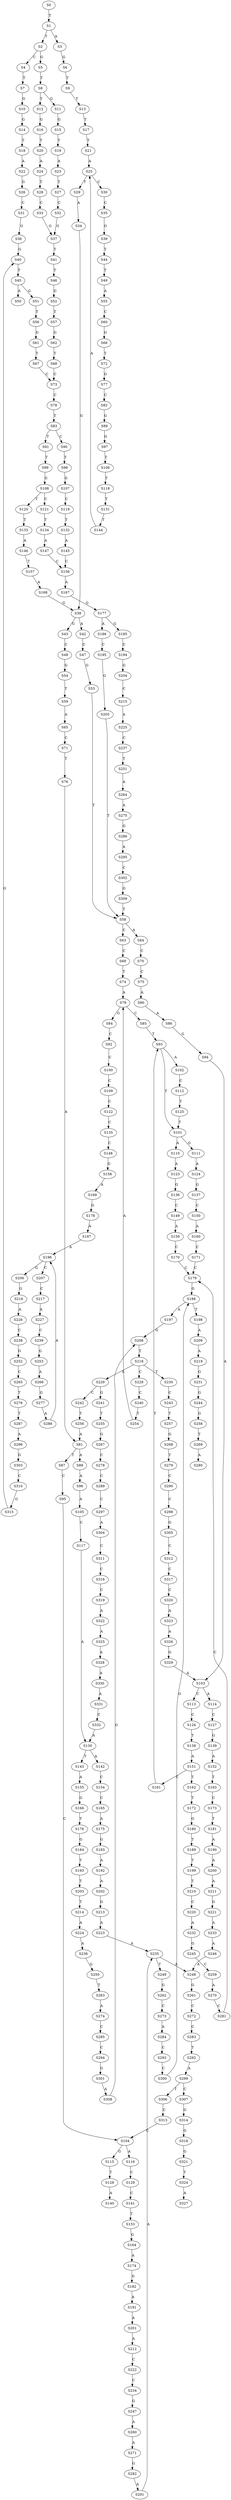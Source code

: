 strict digraph  {
	S0 -> S1 [ label = T ];
	S1 -> S2 [ label = T ];
	S1 -> S3 [ label = A ];
	S2 -> S4 [ label = C ];
	S2 -> S5 [ label = G ];
	S3 -> S6 [ label = G ];
	S4 -> S7 [ label = T ];
	S5 -> S8 [ label = T ];
	S6 -> S9 [ label = T ];
	S7 -> S10 [ label = G ];
	S8 -> S11 [ label = G ];
	S8 -> S12 [ label = T ];
	S9 -> S13 [ label = T ];
	S10 -> S14 [ label = G ];
	S11 -> S15 [ label = G ];
	S12 -> S16 [ label = G ];
	S13 -> S17 [ label = T ];
	S14 -> S18 [ label = T ];
	S15 -> S19 [ label = T ];
	S16 -> S20 [ label = T ];
	S17 -> S21 [ label = T ];
	S18 -> S22 [ label = A ];
	S19 -> S23 [ label = A ];
	S20 -> S24 [ label = A ];
	S21 -> S25 [ label = A ];
	S22 -> S26 [ label = G ];
	S23 -> S27 [ label = T ];
	S24 -> S28 [ label = T ];
	S25 -> S29 [ label = T ];
	S25 -> S30 [ label = C ];
	S26 -> S31 [ label = C ];
	S27 -> S32 [ label = C ];
	S28 -> S33 [ label = C ];
	S29 -> S34 [ label = A ];
	S30 -> S35 [ label = C ];
	S31 -> S36 [ label = G ];
	S32 -> S37 [ label = G ];
	S33 -> S37 [ label = G ];
	S34 -> S38 [ label = G ];
	S35 -> S39 [ label = G ];
	S36 -> S40 [ label = G ];
	S37 -> S41 [ label = T ];
	S38 -> S42 [ label = A ];
	S38 -> S43 [ label = G ];
	S39 -> S44 [ label = T ];
	S40 -> S45 [ label = T ];
	S41 -> S46 [ label = T ];
	S42 -> S47 [ label = C ];
	S43 -> S48 [ label = C ];
	S44 -> S49 [ label = T ];
	S45 -> S50 [ label = A ];
	S45 -> S51 [ label = G ];
	S46 -> S52 [ label = G ];
	S47 -> S53 [ label = G ];
	S48 -> S54 [ label = G ];
	S49 -> S55 [ label = A ];
	S51 -> S56 [ label = T ];
	S52 -> S57 [ label = T ];
	S53 -> S58 [ label = T ];
	S54 -> S59 [ label = T ];
	S55 -> S60 [ label = C ];
	S56 -> S61 [ label = G ];
	S57 -> S62 [ label = G ];
	S58 -> S63 [ label = C ];
	S58 -> S64 [ label = A ];
	S59 -> S65 [ label = A ];
	S60 -> S66 [ label = G ];
	S61 -> S67 [ label = T ];
	S62 -> S68 [ label = T ];
	S63 -> S69 [ label = C ];
	S64 -> S70 [ label = C ];
	S65 -> S71 [ label = C ];
	S66 -> S72 [ label = T ];
	S67 -> S73 [ label = C ];
	S68 -> S73 [ label = C ];
	S69 -> S74 [ label = T ];
	S70 -> S75 [ label = C ];
	S71 -> S76 [ label = T ];
	S72 -> S77 [ label = G ];
	S73 -> S78 [ label = C ];
	S74 -> S79 [ label = A ];
	S75 -> S80 [ label = A ];
	S76 -> S81 [ label = A ];
	S77 -> S82 [ label = C ];
	S78 -> S83 [ label = T ];
	S79 -> S84 [ label = G ];
	S79 -> S85 [ label = C ];
	S80 -> S86 [ label = A ];
	S81 -> S87 [ label = T ];
	S81 -> S88 [ label = A ];
	S82 -> S89 [ label = G ];
	S83 -> S90 [ label = C ];
	S83 -> S91 [ label = T ];
	S84 -> S92 [ label = C ];
	S85 -> S93 [ label = T ];
	S86 -> S94 [ label = G ];
	S87 -> S95 [ label = C ];
	S88 -> S96 [ label = A ];
	S89 -> S97 [ label = G ];
	S90 -> S98 [ label = T ];
	S91 -> S99 [ label = T ];
	S92 -> S100 [ label = C ];
	S93 -> S101 [ label = T ];
	S93 -> S102 [ label = A ];
	S94 -> S103 [ label = A ];
	S95 -> S104 [ label = C ];
	S96 -> S105 [ label = A ];
	S97 -> S106 [ label = T ];
	S98 -> S107 [ label = G ];
	S99 -> S108 [ label = G ];
	S100 -> S109 [ label = C ];
	S101 -> S110 [ label = A ];
	S101 -> S111 [ label = G ];
	S102 -> S112 [ label = C ];
	S103 -> S113 [ label = C ];
	S103 -> S114 [ label = A ];
	S104 -> S115 [ label = G ];
	S104 -> S116 [ label = A ];
	S105 -> S117 [ label = C ];
	S106 -> S118 [ label = T ];
	S107 -> S119 [ label = C ];
	S108 -> S120 [ label = T ];
	S108 -> S121 [ label = C ];
	S109 -> S122 [ label = C ];
	S110 -> S123 [ label = A ];
	S111 -> S124 [ label = A ];
	S112 -> S125 [ label = T ];
	S113 -> S126 [ label = C ];
	S114 -> S127 [ label = C ];
	S115 -> S128 [ label = T ];
	S116 -> S129 [ label = C ];
	S117 -> S130 [ label = A ];
	S118 -> S131 [ label = T ];
	S119 -> S132 [ label = T ];
	S120 -> S133 [ label = T ];
	S121 -> S134 [ label = T ];
	S122 -> S135 [ label = C ];
	S123 -> S136 [ label = G ];
	S124 -> S137 [ label = G ];
	S125 -> S101 [ label = T ];
	S126 -> S138 [ label = T ];
	S127 -> S139 [ label = G ];
	S128 -> S140 [ label = A ];
	S129 -> S141 [ label = C ];
	S130 -> S142 [ label = A ];
	S130 -> S143 [ label = T ];
	S131 -> S144 [ label = T ];
	S132 -> S145 [ label = A ];
	S133 -> S146 [ label = A ];
	S134 -> S147 [ label = A ];
	S135 -> S148 [ label = C ];
	S136 -> S149 [ label = C ];
	S137 -> S150 [ label = C ];
	S138 -> S151 [ label = A ];
	S139 -> S152 [ label = A ];
	S141 -> S153 [ label = T ];
	S142 -> S154 [ label = C ];
	S143 -> S155 [ label = A ];
	S144 -> S25 [ label = A ];
	S145 -> S156 [ label = C ];
	S146 -> S157 [ label = T ];
	S147 -> S156 [ label = C ];
	S148 -> S158 [ label = G ];
	S149 -> S159 [ label = A ];
	S150 -> S160 [ label = A ];
	S151 -> S161 [ label = C ];
	S151 -> S162 [ label = T ];
	S152 -> S163 [ label = T ];
	S153 -> S164 [ label = G ];
	S154 -> S165 [ label = C ];
	S155 -> S166 [ label = G ];
	S156 -> S167 [ label = A ];
	S157 -> S168 [ label = A ];
	S158 -> S169 [ label = A ];
	S159 -> S170 [ label = C ];
	S160 -> S171 [ label = C ];
	S161 -> S93 [ label = T ];
	S162 -> S172 [ label = T ];
	S163 -> S173 [ label = C ];
	S164 -> S174 [ label = A ];
	S165 -> S175 [ label = A ];
	S166 -> S176 [ label = T ];
	S167 -> S177 [ label = G ];
	S168 -> S38 [ label = G ];
	S169 -> S178 [ label = G ];
	S170 -> S179 [ label = C ];
	S171 -> S179 [ label = C ];
	S172 -> S180 [ label = G ];
	S173 -> S181 [ label = T ];
	S174 -> S182 [ label = G ];
	S175 -> S183 [ label = G ];
	S176 -> S184 [ label = G ];
	S177 -> S185 [ label = G ];
	S177 -> S186 [ label = A ];
	S178 -> S187 [ label = A ];
	S179 -> S188 [ label = G ];
	S180 -> S189 [ label = T ];
	S181 -> S190 [ label = A ];
	S182 -> S191 [ label = A ];
	S183 -> S192 [ label = A ];
	S184 -> S193 [ label = T ];
	S185 -> S194 [ label = C ];
	S186 -> S195 [ label = C ];
	S187 -> S196 [ label = A ];
	S188 -> S197 [ label = A ];
	S188 -> S198 [ label = T ];
	S189 -> S199 [ label = T ];
	S190 -> S200 [ label = A ];
	S191 -> S201 [ label = A ];
	S192 -> S202 [ label = A ];
	S193 -> S203 [ label = T ];
	S194 -> S204 [ label = G ];
	S195 -> S205 [ label = G ];
	S196 -> S206 [ label = G ];
	S196 -> S207 [ label = C ];
	S197 -> S208 [ label = G ];
	S198 -> S209 [ label = A ];
	S199 -> S210 [ label = T ];
	S200 -> S211 [ label = A ];
	S201 -> S212 [ label = A ];
	S202 -> S213 [ label = G ];
	S203 -> S214 [ label = T ];
	S204 -> S215 [ label = C ];
	S205 -> S58 [ label = T ];
	S206 -> S216 [ label = G ];
	S207 -> S217 [ label = C ];
	S208 -> S218 [ label = T ];
	S209 -> S219 [ label = A ];
	S210 -> S220 [ label = C ];
	S211 -> S221 [ label = G ];
	S212 -> S222 [ label = C ];
	S213 -> S223 [ label = A ];
	S214 -> S224 [ label = A ];
	S215 -> S225 [ label = A ];
	S216 -> S226 [ label = A ];
	S217 -> S227 [ label = A ];
	S218 -> S228 [ label = C ];
	S218 -> S229 [ label = A ];
	S218 -> S230 [ label = T ];
	S219 -> S231 [ label = G ];
	S220 -> S232 [ label = A ];
	S221 -> S233 [ label = A ];
	S222 -> S234 [ label = C ];
	S223 -> S235 [ label = A ];
	S224 -> S236 [ label = A ];
	S225 -> S237 [ label = C ];
	S226 -> S238 [ label = C ];
	S227 -> S239 [ label = C ];
	S228 -> S240 [ label = C ];
	S229 -> S241 [ label = G ];
	S229 -> S242 [ label = C ];
	S230 -> S243 [ label = C ];
	S231 -> S244 [ label = G ];
	S232 -> S245 [ label = G ];
	S233 -> S246 [ label = A ];
	S234 -> S247 [ label = G ];
	S235 -> S248 [ label = A ];
	S235 -> S249 [ label = T ];
	S236 -> S250 [ label = G ];
	S237 -> S251 [ label = T ];
	S238 -> S252 [ label = G ];
	S239 -> S253 [ label = G ];
	S240 -> S254 [ label = T ];
	S241 -> S255 [ label = T ];
	S242 -> S256 [ label = T ];
	S243 -> S257 [ label = T ];
	S244 -> S258 [ label = G ];
	S245 -> S259 [ label = C ];
	S246 -> S248 [ label = A ];
	S247 -> S260 [ label = A ];
	S248 -> S261 [ label = G ];
	S249 -> S262 [ label = G ];
	S250 -> S263 [ label = T ];
	S251 -> S264 [ label = A ];
	S252 -> S265 [ label = C ];
	S253 -> S266 [ label = A ];
	S254 -> S79 [ label = A ];
	S255 -> S267 [ label = G ];
	S256 -> S81 [ label = A ];
	S257 -> S268 [ label = G ];
	S258 -> S269 [ label = T ];
	S259 -> S270 [ label = A ];
	S260 -> S271 [ label = A ];
	S261 -> S272 [ label = C ];
	S262 -> S273 [ label = C ];
	S263 -> S274 [ label = A ];
	S264 -> S275 [ label = A ];
	S265 -> S276 [ label = T ];
	S266 -> S277 [ label = G ];
	S267 -> S278 [ label = C ];
	S268 -> S279 [ label = T ];
	S269 -> S280 [ label = A ];
	S270 -> S281 [ label = C ];
	S271 -> S282 [ label = G ];
	S272 -> S283 [ label = C ];
	S273 -> S284 [ label = A ];
	S274 -> S285 [ label = C ];
	S275 -> S286 [ label = G ];
	S276 -> S287 [ label = T ];
	S277 -> S288 [ label = A ];
	S278 -> S289 [ label = C ];
	S279 -> S290 [ label = C ];
	S281 -> S179 [ label = C ];
	S282 -> S291 [ label = A ];
	S283 -> S292 [ label = T ];
	S284 -> S293 [ label = C ];
	S285 -> S294 [ label = C ];
	S286 -> S295 [ label = A ];
	S287 -> S296 [ label = A ];
	S288 -> S196 [ label = A ];
	S289 -> S297 [ label = C ];
	S290 -> S298 [ label = C ];
	S291 -> S235 [ label = A ];
	S292 -> S299 [ label = A ];
	S293 -> S300 [ label = C ];
	S294 -> S301 [ label = G ];
	S295 -> S302 [ label = C ];
	S296 -> S303 [ label = G ];
	S297 -> S304 [ label = A ];
	S298 -> S305 [ label = G ];
	S299 -> S306 [ label = T ];
	S299 -> S307 [ label = C ];
	S300 -> S188 [ label = G ];
	S301 -> S308 [ label = A ];
	S302 -> S309 [ label = G ];
	S303 -> S310 [ label = C ];
	S304 -> S311 [ label = C ];
	S305 -> S312 [ label = C ];
	S306 -> S313 [ label = C ];
	S307 -> S314 [ label = G ];
	S308 -> S208 [ label = G ];
	S309 -> S58 [ label = T ];
	S310 -> S315 [ label = G ];
	S311 -> S316 [ label = C ];
	S312 -> S317 [ label = C ];
	S313 -> S104 [ label = C ];
	S314 -> S318 [ label = G ];
	S315 -> S40 [ label = G ];
	S316 -> S319 [ label = C ];
	S317 -> S320 [ label = C ];
	S318 -> S321 [ label = G ];
	S319 -> S322 [ label = A ];
	S320 -> S323 [ label = A ];
	S321 -> S324 [ label = T ];
	S322 -> S325 [ label = A ];
	S323 -> S326 [ label = A ];
	S324 -> S327 [ label = A ];
	S325 -> S328 [ label = A ];
	S326 -> S329 [ label = G ];
	S328 -> S330 [ label = A ];
	S329 -> S103 [ label = A ];
	S330 -> S331 [ label = A ];
	S331 -> S332 [ label = C ];
	S332 -> S130 [ label = A ];
}
